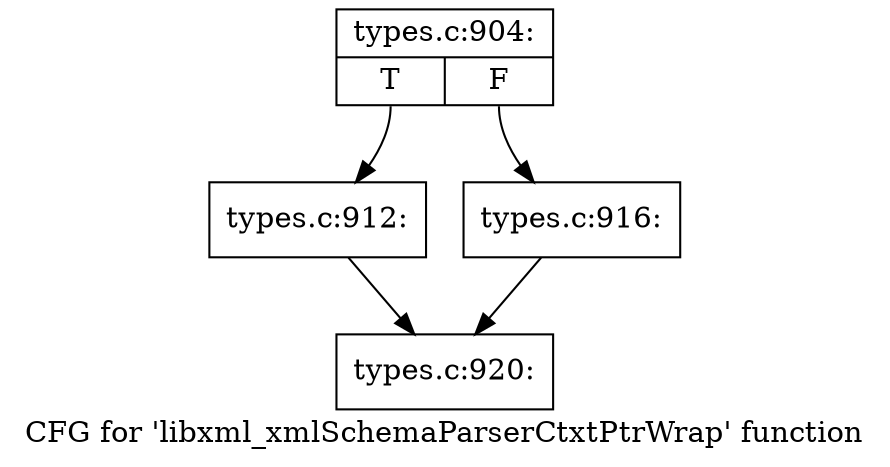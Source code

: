 digraph "CFG for 'libxml_xmlSchemaParserCtxtPtrWrap' function" {
	label="CFG for 'libxml_xmlSchemaParserCtxtPtrWrap' function";

	Node0x44015c0 [shape=record,label="{types.c:904:|{<s0>T|<s1>F}}"];
	Node0x44015c0:s0 -> Node0x43b6120;
	Node0x44015c0:s1 -> Node0x43af3a0;
	Node0x43b6120 [shape=record,label="{types.c:912:}"];
	Node0x43b6120 -> Node0x4401510;
	Node0x43af3a0 [shape=record,label="{types.c:916:}"];
	Node0x43af3a0 -> Node0x4401510;
	Node0x4401510 [shape=record,label="{types.c:920:}"];
}
